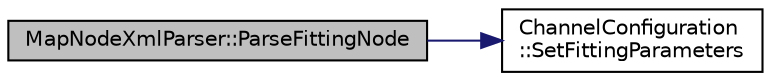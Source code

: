 digraph "MapNodeXmlParser::ParseFittingNode"
{
  edge [fontname="Helvetica",fontsize="10",labelfontname="Helvetica",labelfontsize="10"];
  node [fontname="Helvetica",fontsize="10",shape=record];
  rankdir="LR";
  Node1 [label="MapNodeXmlParser::ParseFittingNode",height=0.2,width=0.4,color="black", fillcolor="grey75", style="filled", fontcolor="black"];
  Node1 -> Node2 [color="midnightblue",fontsize="10",style="solid",fontname="Helvetica"];
  Node2 [label="ChannelConfiguration\l::SetFittingParameters",height=0.2,width=0.4,color="black", fillcolor="white", style="filled",URL="$d6/d20/class_channel_configuration.html#a04b2b622043751428a19d02d33b5e2cf"];
}
